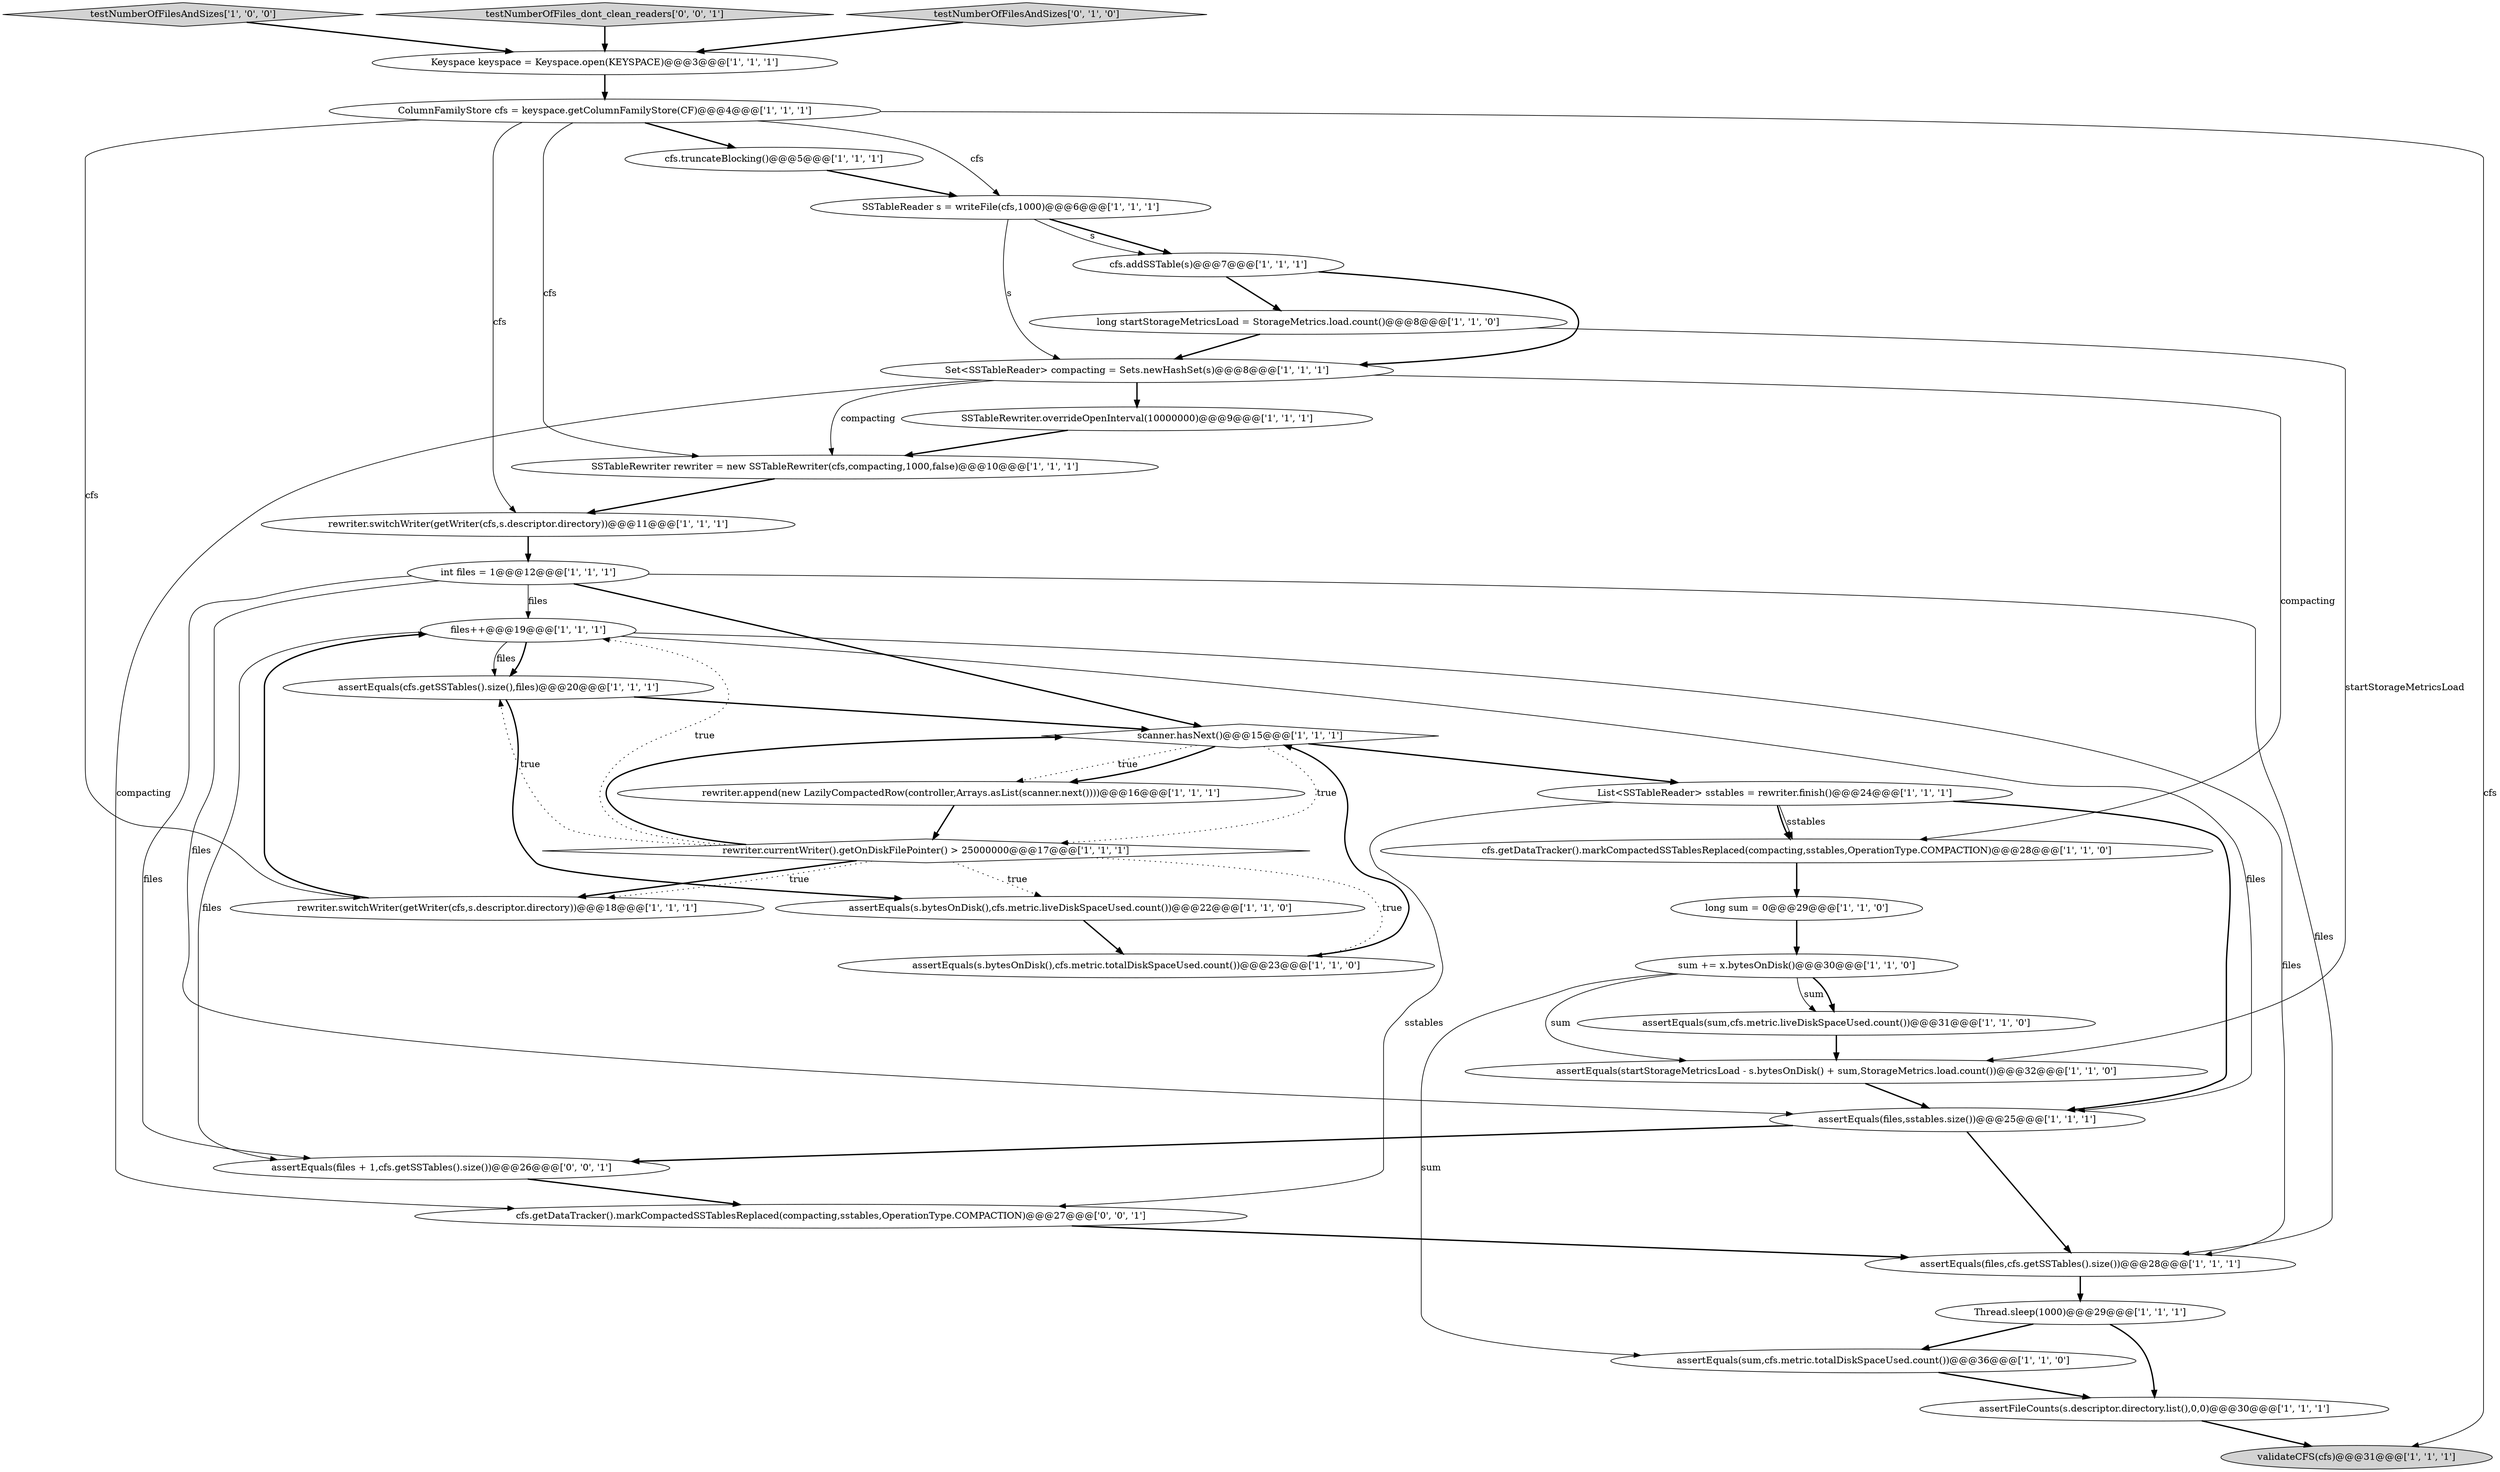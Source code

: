 digraph {
16 [style = filled, label = "long sum = 0@@@29@@@['1', '1', '0']", fillcolor = white, shape = ellipse image = "AAA0AAABBB1BBB"];
2 [style = filled, label = "files++@@@19@@@['1', '1', '1']", fillcolor = white, shape = ellipse image = "AAA0AAABBB1BBB"];
17 [style = filled, label = "assertEquals(s.bytesOnDisk(),cfs.metric.totalDiskSpaceUsed.count())@@@23@@@['1', '1', '0']", fillcolor = white, shape = ellipse image = "AAA0AAABBB1BBB"];
6 [style = filled, label = "rewriter.currentWriter().getOnDiskFilePointer() > 25000000@@@17@@@['1', '1', '1']", fillcolor = white, shape = diamond image = "AAA0AAABBB1BBB"];
21 [style = filled, label = "SSTableRewriter.overrideOpenInterval(10000000)@@@9@@@['1', '1', '1']", fillcolor = white, shape = ellipse image = "AAA0AAABBB1BBB"];
0 [style = filled, label = "validateCFS(cfs)@@@31@@@['1', '1', '1']", fillcolor = lightgray, shape = ellipse image = "AAA0AAABBB1BBB"];
12 [style = filled, label = "assertFileCounts(s.descriptor.directory.list(),0,0)@@@30@@@['1', '1', '1']", fillcolor = white, shape = ellipse image = "AAA0AAABBB1BBB"];
22 [style = filled, label = "rewriter.switchWriter(getWriter(cfs,s.descriptor.directory))@@@11@@@['1', '1', '1']", fillcolor = white, shape = ellipse image = "AAA0AAABBB1BBB"];
7 [style = filled, label = "Set<SSTableReader> compacting = Sets.newHashSet(s)@@@8@@@['1', '1', '1']", fillcolor = white, shape = ellipse image = "AAA0AAABBB1BBB"];
33 [style = filled, label = "cfs.getDataTracker().markCompactedSSTablesReplaced(compacting,sstables,OperationType.COMPACTION)@@@27@@@['0', '0', '1']", fillcolor = white, shape = ellipse image = "AAA0AAABBB3BBB"];
13 [style = filled, label = "cfs.getDataTracker().markCompactedSSTablesReplaced(compacting,sstables,OperationType.COMPACTION)@@@28@@@['1', '1', '0']", fillcolor = white, shape = ellipse image = "AAA0AAABBB1BBB"];
34 [style = filled, label = "assertEquals(files + 1,cfs.getSSTables().size())@@@26@@@['0', '0', '1']", fillcolor = white, shape = ellipse image = "AAA0AAABBB3BBB"];
31 [style = filled, label = "int files = 1@@@12@@@['1', '1', '1']", fillcolor = white, shape = ellipse image = "AAA0AAABBB1BBB"];
19 [style = filled, label = "testNumberOfFilesAndSizes['1', '0', '0']", fillcolor = lightgray, shape = diamond image = "AAA0AAABBB1BBB"];
26 [style = filled, label = "rewriter.append(new LazilyCompactedRow(controller,Arrays.asList(scanner.next())))@@@16@@@['1', '1', '1']", fillcolor = white, shape = ellipse image = "AAA0AAABBB1BBB"];
5 [style = filled, label = "cfs.addSSTable(s)@@@7@@@['1', '1', '1']", fillcolor = white, shape = ellipse image = "AAA0AAABBB1BBB"];
8 [style = filled, label = "List<SSTableReader> sstables = rewriter.finish()@@@24@@@['1', '1', '1']", fillcolor = white, shape = ellipse image = "AAA0AAABBB1BBB"];
15 [style = filled, label = "assertEquals(files,cfs.getSSTables().size())@@@28@@@['1', '1', '1']", fillcolor = white, shape = ellipse image = "AAA0AAABBB1BBB"];
35 [style = filled, label = "testNumberOfFiles_dont_clean_readers['0', '0', '1']", fillcolor = lightgray, shape = diamond image = "AAA0AAABBB3BBB"];
14 [style = filled, label = "assertEquals(sum,cfs.metric.liveDiskSpaceUsed.count())@@@31@@@['1', '1', '0']", fillcolor = white, shape = ellipse image = "AAA0AAABBB1BBB"];
11 [style = filled, label = "scanner.hasNext()@@@15@@@['1', '1', '1']", fillcolor = white, shape = diamond image = "AAA0AAABBB1BBB"];
9 [style = filled, label = "assertEquals(sum,cfs.metric.totalDiskSpaceUsed.count())@@@36@@@['1', '1', '0']", fillcolor = white, shape = ellipse image = "AAA0AAABBB1BBB"];
25 [style = filled, label = "assertEquals(s.bytesOnDisk(),cfs.metric.liveDiskSpaceUsed.count())@@@22@@@['1', '1', '0']", fillcolor = white, shape = ellipse image = "AAA0AAABBB1BBB"];
10 [style = filled, label = "Keyspace keyspace = Keyspace.open(KEYSPACE)@@@3@@@['1', '1', '1']", fillcolor = white, shape = ellipse image = "AAA0AAABBB1BBB"];
20 [style = filled, label = "ColumnFamilyStore cfs = keyspace.getColumnFamilyStore(CF)@@@4@@@['1', '1', '1']", fillcolor = white, shape = ellipse image = "AAA0AAABBB1BBB"];
32 [style = filled, label = "testNumberOfFilesAndSizes['0', '1', '0']", fillcolor = lightgray, shape = diamond image = "AAA0AAABBB2BBB"];
1 [style = filled, label = "assertEquals(files,sstables.size())@@@25@@@['1', '1', '1']", fillcolor = white, shape = ellipse image = "AAA0AAABBB1BBB"];
18 [style = filled, label = "cfs.truncateBlocking()@@@5@@@['1', '1', '1']", fillcolor = white, shape = ellipse image = "AAA0AAABBB1BBB"];
29 [style = filled, label = "long startStorageMetricsLoad = StorageMetrics.load.count()@@@8@@@['1', '1', '0']", fillcolor = white, shape = ellipse image = "AAA0AAABBB1BBB"];
24 [style = filled, label = "Thread.sleep(1000)@@@29@@@['1', '1', '1']", fillcolor = white, shape = ellipse image = "AAA0AAABBB1BBB"];
3 [style = filled, label = "sum += x.bytesOnDisk()@@@30@@@['1', '1', '0']", fillcolor = white, shape = ellipse image = "AAA0AAABBB1BBB"];
23 [style = filled, label = "SSTableReader s = writeFile(cfs,1000)@@@6@@@['1', '1', '1']", fillcolor = white, shape = ellipse image = "AAA0AAABBB1BBB"];
4 [style = filled, label = "assertEquals(cfs.getSSTables().size(),files)@@@20@@@['1', '1', '1']", fillcolor = white, shape = ellipse image = "AAA0AAABBB1BBB"];
27 [style = filled, label = "rewriter.switchWriter(getWriter(cfs,s.descriptor.directory))@@@18@@@['1', '1', '1']", fillcolor = white, shape = ellipse image = "AAA0AAABBB1BBB"];
30 [style = filled, label = "SSTableRewriter rewriter = new SSTableRewriter(cfs,compacting,1000,false)@@@10@@@['1', '1', '1']", fillcolor = white, shape = ellipse image = "AAA0AAABBB1BBB"];
28 [style = filled, label = "assertEquals(startStorageMetricsLoad - s.bytesOnDisk() + sum,StorageMetrics.load.count())@@@32@@@['1', '1', '0']", fillcolor = white, shape = ellipse image = "AAA0AAABBB1BBB"];
5->29 [style = bold, label=""];
16->3 [style = bold, label=""];
24->12 [style = bold, label=""];
10->20 [style = bold, label=""];
30->22 [style = bold, label=""];
31->15 [style = solid, label="files"];
8->13 [style = solid, label="sstables"];
3->14 [style = solid, label="sum"];
23->5 [style = bold, label=""];
18->23 [style = bold, label=""];
4->25 [style = bold, label=""];
2->15 [style = solid, label="files"];
33->15 [style = bold, label=""];
2->1 [style = solid, label="files"];
8->33 [style = solid, label="sstables"];
1->15 [style = bold, label=""];
3->14 [style = bold, label=""];
34->33 [style = bold, label=""];
31->1 [style = solid, label="files"];
2->34 [style = solid, label="files"];
20->30 [style = solid, label="cfs"];
22->31 [style = bold, label=""];
19->10 [style = bold, label=""];
14->28 [style = bold, label=""];
28->1 [style = bold, label=""];
21->30 [style = bold, label=""];
29->28 [style = solid, label="startStorageMetricsLoad"];
26->6 [style = bold, label=""];
3->28 [style = solid, label="sum"];
2->4 [style = bold, label=""];
25->17 [style = bold, label=""];
12->0 [style = bold, label=""];
13->16 [style = bold, label=""];
31->11 [style = bold, label=""];
32->10 [style = bold, label=""];
6->17 [style = dotted, label="true"];
11->26 [style = dotted, label="true"];
23->5 [style = solid, label="s"];
20->18 [style = bold, label=""];
8->1 [style = bold, label=""];
20->27 [style = solid, label="cfs"];
6->27 [style = bold, label=""];
1->34 [style = bold, label=""];
6->2 [style = dotted, label="true"];
20->22 [style = solid, label="cfs"];
2->4 [style = solid, label="files"];
6->4 [style = dotted, label="true"];
31->2 [style = solid, label="files"];
7->33 [style = solid, label="compacting"];
31->34 [style = solid, label="files"];
11->6 [style = dotted, label="true"];
6->11 [style = bold, label=""];
15->24 [style = bold, label=""];
20->23 [style = solid, label="cfs"];
6->25 [style = dotted, label="true"];
7->21 [style = bold, label=""];
29->7 [style = bold, label=""];
11->8 [style = bold, label=""];
5->7 [style = bold, label=""];
35->10 [style = bold, label=""];
20->0 [style = solid, label="cfs"];
9->12 [style = bold, label=""];
7->13 [style = solid, label="compacting"];
3->9 [style = solid, label="sum"];
23->7 [style = solid, label="s"];
6->27 [style = dotted, label="true"];
4->11 [style = bold, label=""];
7->30 [style = solid, label="compacting"];
27->2 [style = bold, label=""];
24->9 [style = bold, label=""];
8->13 [style = bold, label=""];
11->26 [style = bold, label=""];
17->11 [style = bold, label=""];
}
